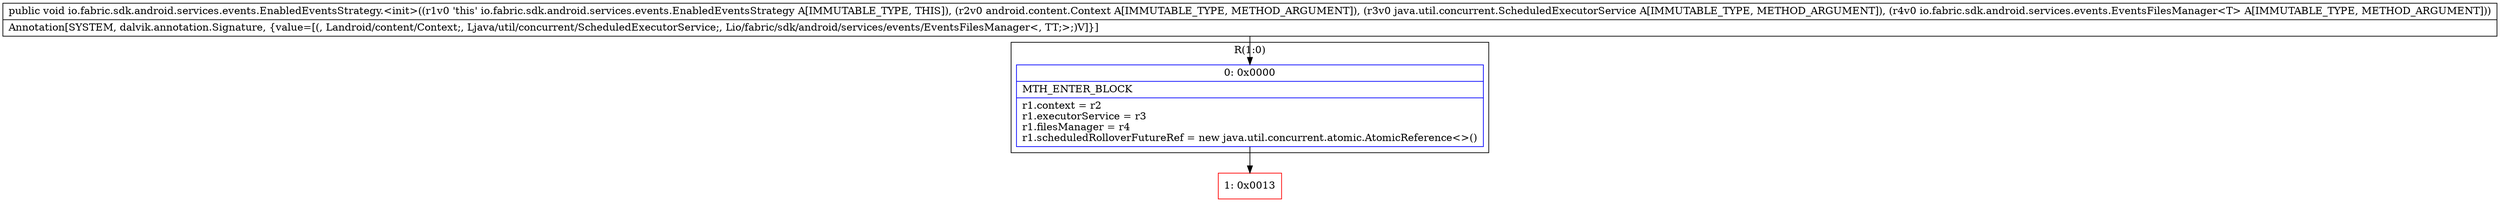 digraph "CFG forio.fabric.sdk.android.services.events.EnabledEventsStrategy.\<init\>(Landroid\/content\/Context;Ljava\/util\/concurrent\/ScheduledExecutorService;Lio\/fabric\/sdk\/android\/services\/events\/EventsFilesManager;)V" {
subgraph cluster_Region_32724300 {
label = "R(1:0)";
node [shape=record,color=blue];
Node_0 [shape=record,label="{0\:\ 0x0000|MTH_ENTER_BLOCK\l|r1.context = r2\lr1.executorService = r3\lr1.filesManager = r4\lr1.scheduledRolloverFutureRef = new java.util.concurrent.atomic.AtomicReference\<\>()\l}"];
}
Node_1 [shape=record,color=red,label="{1\:\ 0x0013}"];
MethodNode[shape=record,label="{public void io.fabric.sdk.android.services.events.EnabledEventsStrategy.\<init\>((r1v0 'this' io.fabric.sdk.android.services.events.EnabledEventsStrategy A[IMMUTABLE_TYPE, THIS]), (r2v0 android.content.Context A[IMMUTABLE_TYPE, METHOD_ARGUMENT]), (r3v0 java.util.concurrent.ScheduledExecutorService A[IMMUTABLE_TYPE, METHOD_ARGUMENT]), (r4v0 io.fabric.sdk.android.services.events.EventsFilesManager\<T\> A[IMMUTABLE_TYPE, METHOD_ARGUMENT]))  | Annotation[SYSTEM, dalvik.annotation.Signature, \{value=[(, Landroid\/content\/Context;, Ljava\/util\/concurrent\/ScheduledExecutorService;, Lio\/fabric\/sdk\/android\/services\/events\/EventsFilesManager\<, TT;\>;)V]\}]\l}"];
MethodNode -> Node_0;
Node_0 -> Node_1;
}


